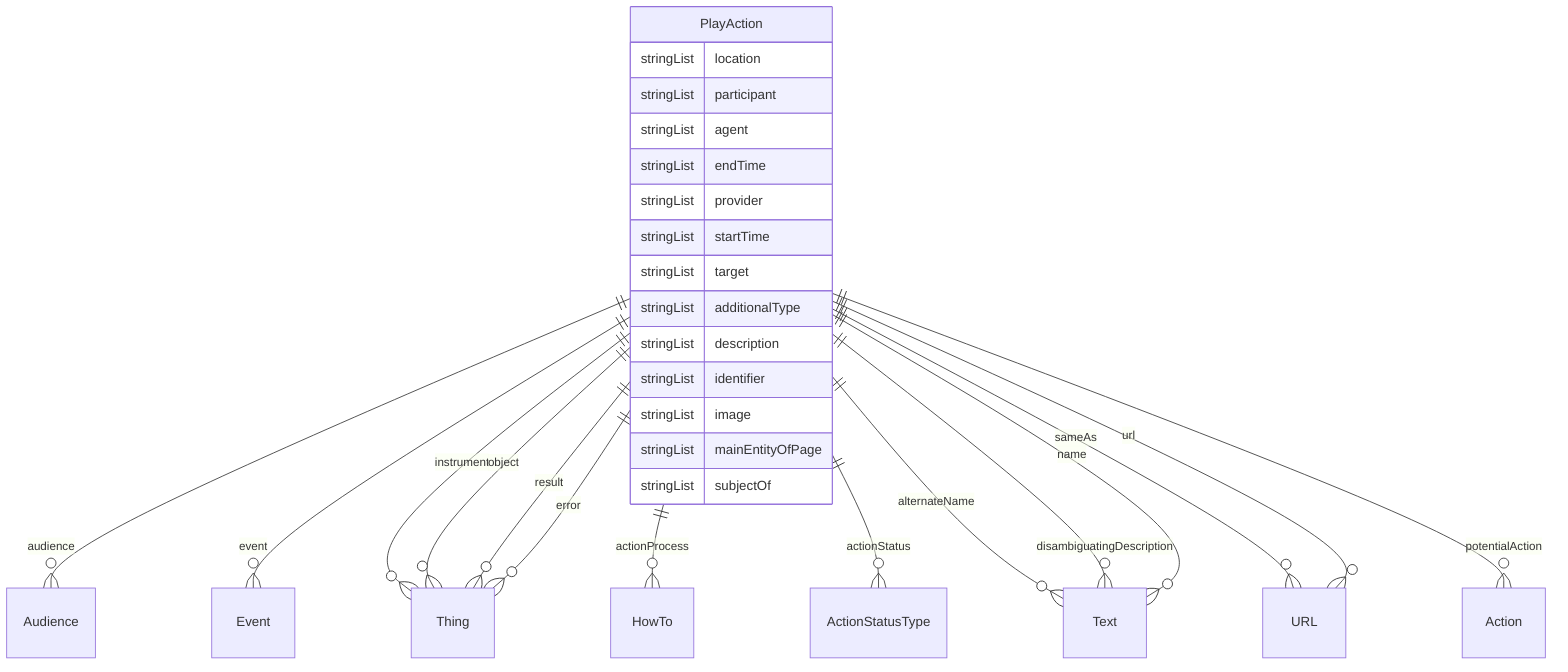 erDiagram
PlayAction {
    stringList location  
    stringList participant  
    stringList agent  
    stringList endTime  
    stringList provider  
    stringList startTime  
    stringList target  
    stringList additionalType  
    stringList description  
    stringList identifier  
    stringList image  
    stringList mainEntityOfPage  
    stringList subjectOf  
}

PlayAction ||--}o Audience : "audience"
PlayAction ||--}o Event : "event"
PlayAction ||--}o Thing : "instrument"
PlayAction ||--}o Thing : "object"
PlayAction ||--}o Thing : "result"
PlayAction ||--}o HowTo : "actionProcess"
PlayAction ||--}o ActionStatusType : "actionStatus"
PlayAction ||--}o Thing : "error"
PlayAction ||--}o Text : "alternateName"
PlayAction ||--}o Text : "disambiguatingDescription"
PlayAction ||--}o Text : "name"
PlayAction ||--}o URL : "sameAs"
PlayAction ||--}o Action : "potentialAction"
PlayAction ||--}o URL : "url"